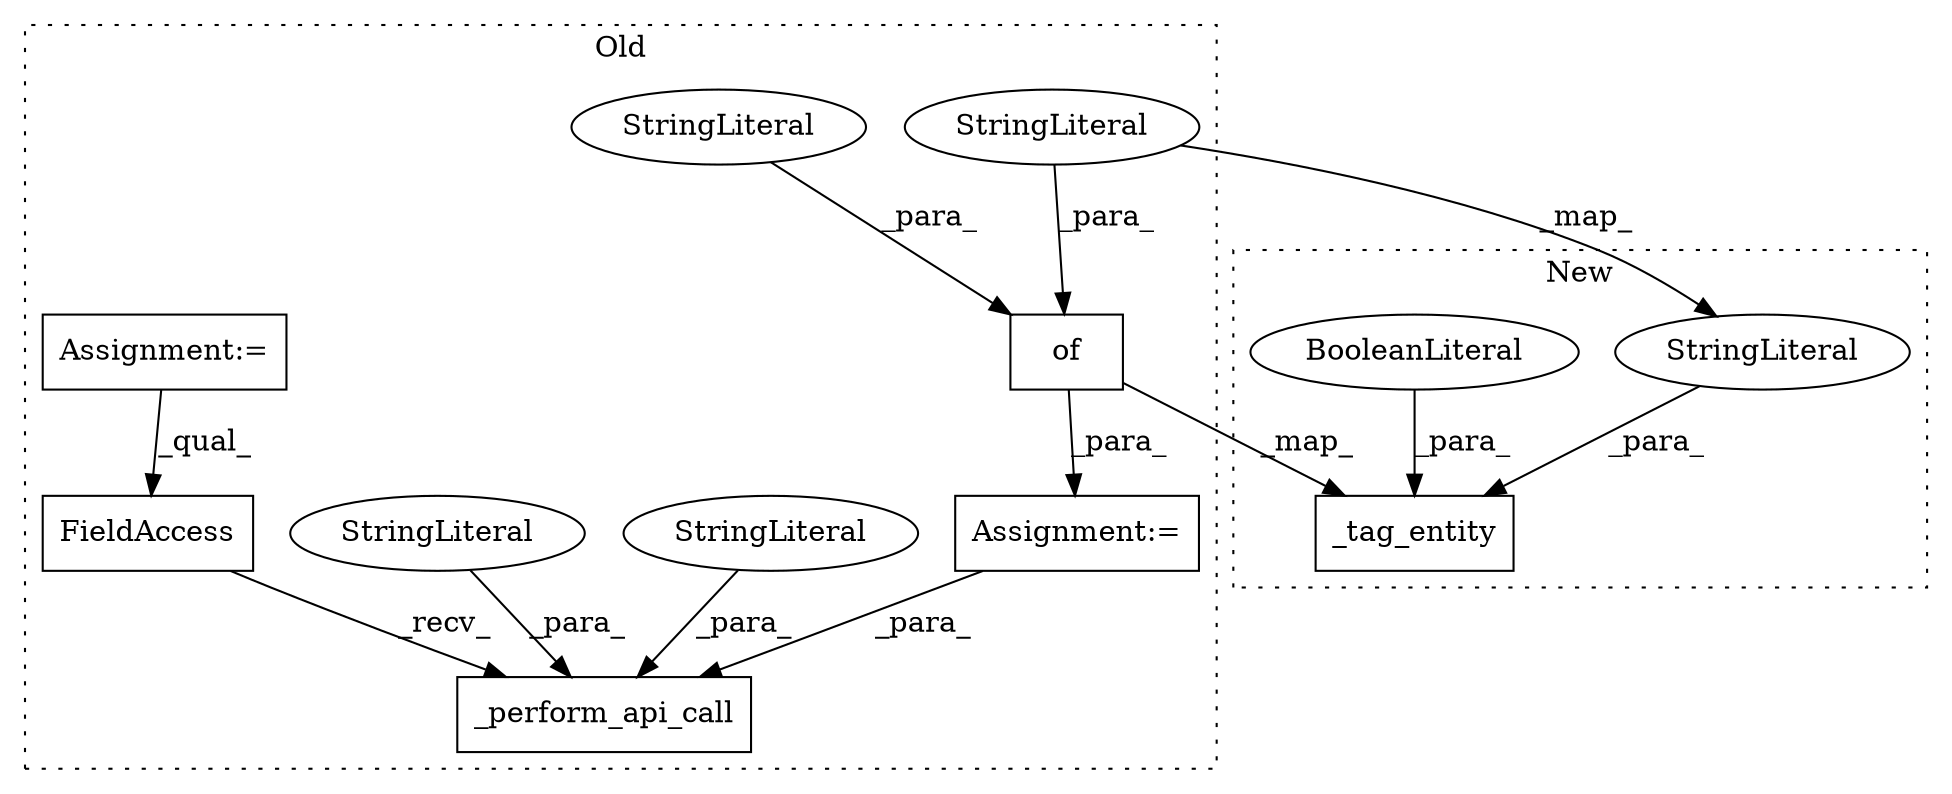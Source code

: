 digraph G {
subgraph cluster0 {
1 [label="of" a="32" s="16115,16148" l="3,1" shape="box"];
3 [label="Assignment:=" a="7" s="16110" l="1" shape="box"];
5 [label="StringLiteral" a="45" s="16118" l="8" shape="ellipse"];
6 [label="StringLiteral" a="45" s="16139" l="5" shape="ellipse"];
7 [label="_perform_api_call" a="32" s="16173,16215" l="18,1" shape="box"];
8 [label="FieldAccess" a="22" s="16155" l="17" shape="box"];
9 [label="StringLiteral" a="45" s="16191" l="12" shape="ellipse"];
10 [label="StringLiteral" a="45" s="16204" l="6" shape="ellipse"];
11 [label="Assignment:=" a="7" s="16094" l="6" shape="box"];
label = "Old";
style="dotted";
}
subgraph cluster1 {
2 [label="_tag_entity" a="32" s="15885,15923" l="12,1" shape="box"];
4 [label="StringLiteral" a="45" s="15897" l="5" shape="ellipse"];
12 [label="BooleanLiteral" a="9" s="15919" l="4" shape="ellipse"];
label = "New";
style="dotted";
}
1 -> 3 [label="_para_"];
1 -> 2 [label="_map_"];
3 -> 7 [label="_para_"];
4 -> 2 [label="_para_"];
5 -> 1 [label="_para_"];
5 -> 4 [label="_map_"];
6 -> 1 [label="_para_"];
8 -> 7 [label="_recv_"];
9 -> 7 [label="_para_"];
10 -> 7 [label="_para_"];
11 -> 8 [label="_qual_"];
12 -> 2 [label="_para_"];
}